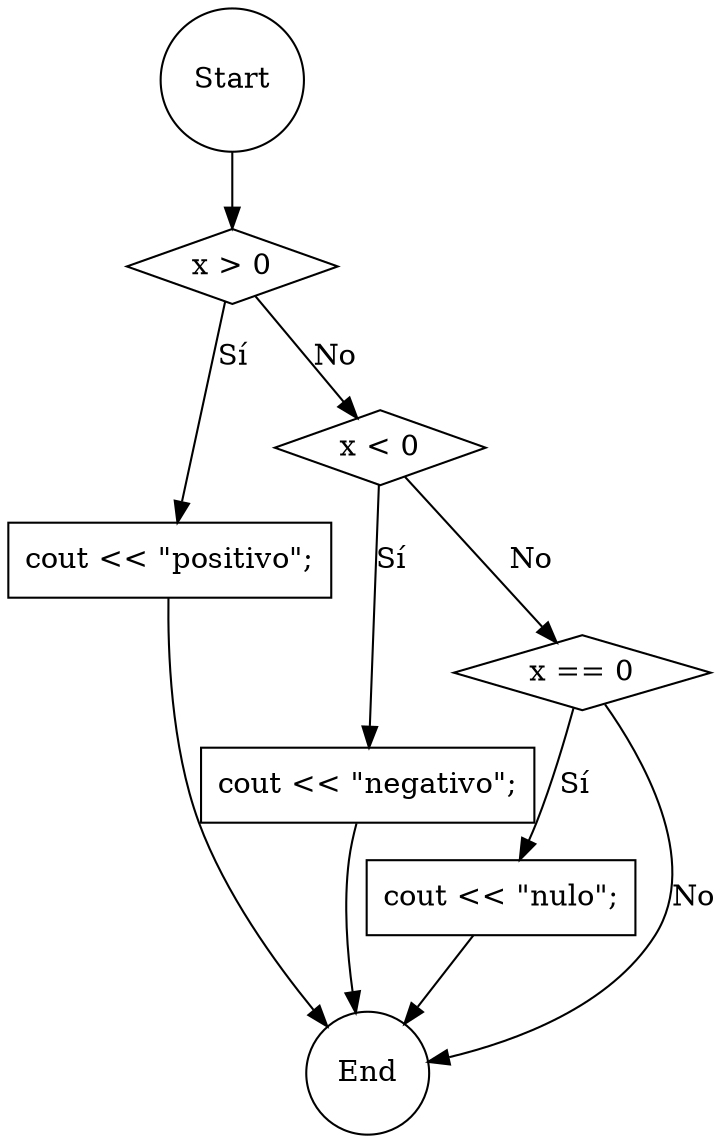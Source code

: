 digraph G {
    Start [shape=circle]
    A [label="x > 0",shape=diamond]
    B [label="cout << \"positivo\";", shape=box]
    C [label="x < 0",shape=diamond]
    D [label="cout << \"negativo\";", shape=box]
    E [label="x == 0", shape=diamond]
    F [label="cout << \"nulo\";", shape=box]
    End [shape=circle]

    Start -> A
    A -> B [label="Sí"]
    B -> End
    A -> C [label="No"]
    C -> D [label="Sí"]
    D -> End
    C -> E [label="No"]
    E -> End [label="No"]
    E -> F [label="Sí"]
    F -> End
    }
